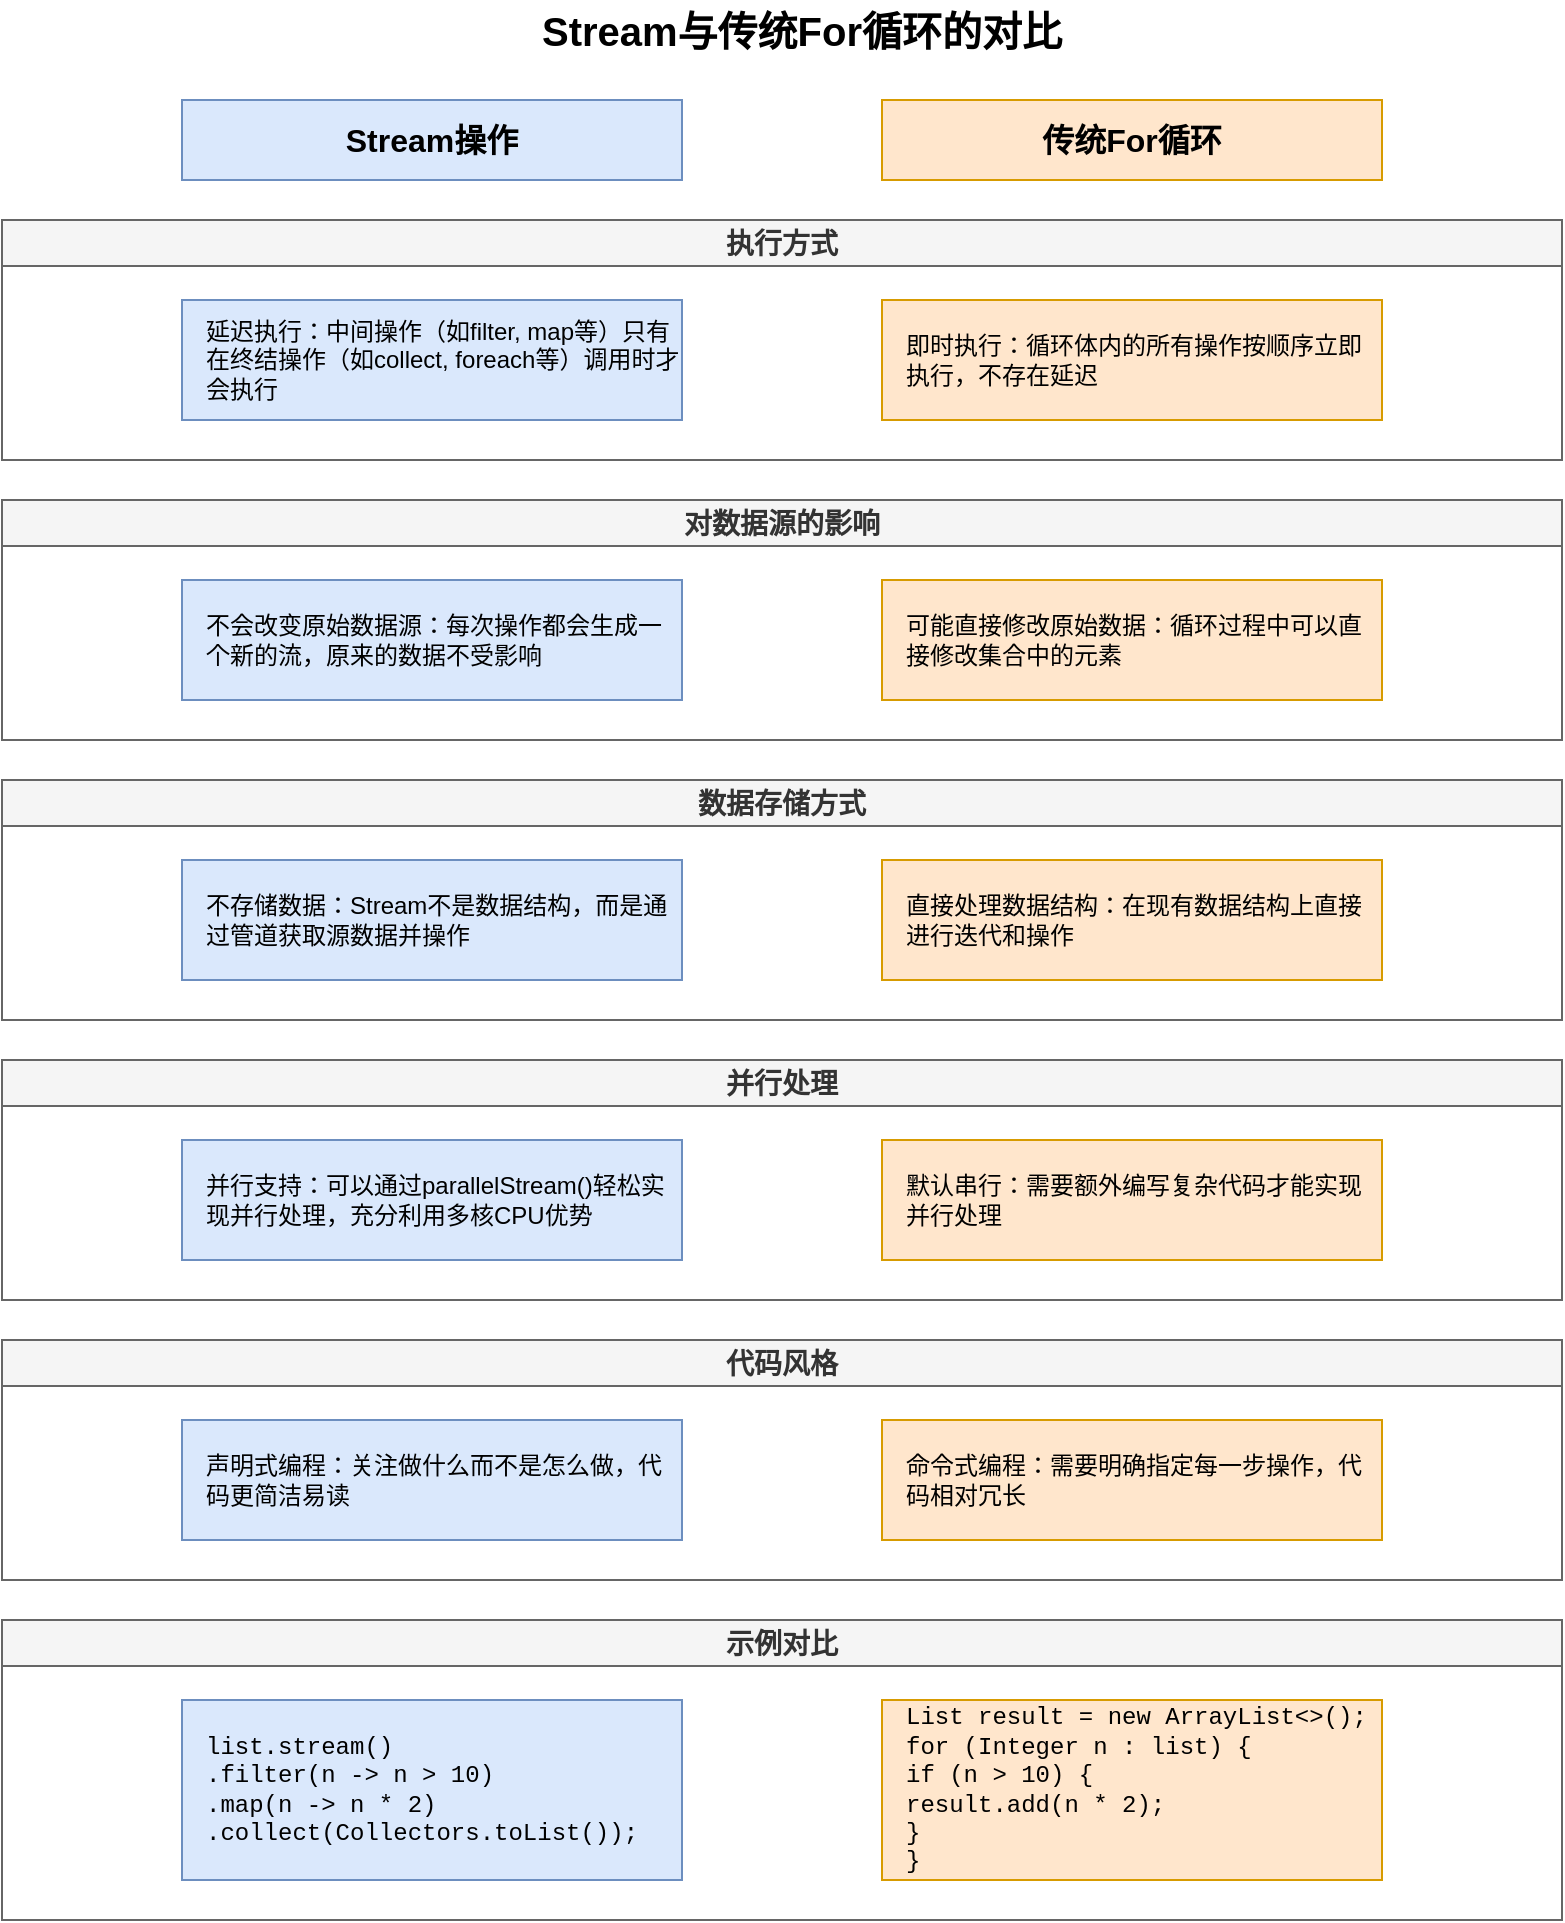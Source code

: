 <mxfile version="24.7.5">
  <diagram name="第 1 页" id="nv_u26HUysKKsIoTy5mf">
    <mxGraphModel dx="849" dy="425" grid="1" gridSize="10" guides="1" tooltips="1" connect="1" arrows="1" fold="1" page="1" pageScale="1" pageWidth="827" pageHeight="1169" math="0" shadow="0">
      <root>
        <mxCell id="0" />
        <mxCell id="1" parent="0" />
        <mxCell id="EWQR0wD9L3Sro-KmUWIz-32" value="Stream与传统For循环的对比" style="text;html=1;strokeColor=none;fillColor=none;align=center;verticalAlign=middle;whiteSpace=wrap;rounded=0;fontSize=20;fontStyle=1" vertex="1" parent="1">
          <mxGeometry x="260" y="20" width="340" height="30" as="geometry" />
        </mxCell>
        <mxCell id="EWQR0wD9L3Sro-KmUWIz-33" value="Stream操作" style="rounded=0;whiteSpace=wrap;html=1;fillColor=#dae8fc;strokeColor=#6c8ebf;fontSize=16;fontStyle=1" vertex="1" parent="1">
          <mxGeometry x="120" y="70" width="250" height="40" as="geometry" />
        </mxCell>
        <mxCell id="EWQR0wD9L3Sro-KmUWIz-34" value="传统For循环" style="rounded=0;whiteSpace=wrap;html=1;fillColor=#ffe6cc;strokeColor=#d79b00;fontSize=16;fontStyle=1" vertex="1" parent="1">
          <mxGeometry x="470" y="70" width="250" height="40" as="geometry" />
        </mxCell>
        <mxCell id="EWQR0wD9L3Sro-KmUWIz-35" value="执行方式" style="swimlane;whiteSpace=wrap;html=1;fillColor=#f5f5f5;strokeColor=#666666;fontColor=#333333;fontSize=14;fontStyle=1" vertex="1" parent="1">
          <mxGeometry x="30" y="130" width="780" height="120" as="geometry">
            <mxRectangle x="30" y="130" width="100" height="30" as="alternateBounds" />
          </mxGeometry>
        </mxCell>
        <mxCell id="EWQR0wD9L3Sro-KmUWIz-36" value="延迟执行：中间操作（如filter, map等）只有在终结操作（如collect, foreach等）调用时才会执行" style="rounded=0;whiteSpace=wrap;html=1;fillColor=#dae8fc;strokeColor=#6c8ebf;align=left;spacingLeft=10;" vertex="1" parent="EWQR0wD9L3Sro-KmUWIz-35">
          <mxGeometry x="90" y="40" width="250" height="60" as="geometry" />
        </mxCell>
        <mxCell id="EWQR0wD9L3Sro-KmUWIz-37" value="即时执行：循环体内的所有操作按顺序立即执行，不存在延迟" style="rounded=0;whiteSpace=wrap;html=1;fillColor=#ffe6cc;strokeColor=#d79b00;align=left;spacingLeft=10;" vertex="1" parent="EWQR0wD9L3Sro-KmUWIz-35">
          <mxGeometry x="440" y="40" width="250" height="60" as="geometry" />
        </mxCell>
        <mxCell id="EWQR0wD9L3Sro-KmUWIz-38" value="对数据源的影响" style="swimlane;whiteSpace=wrap;html=1;fillColor=#f5f5f5;strokeColor=#666666;fontColor=#333333;fontSize=14;fontStyle=1" vertex="1" parent="1">
          <mxGeometry x="30" y="270" width="780" height="120" as="geometry" />
        </mxCell>
        <mxCell id="EWQR0wD9L3Sro-KmUWIz-39" value="不会改变原始数据源：每次操作都会生成一个新的流，原来的数据不受影响" style="rounded=0;whiteSpace=wrap;html=1;fillColor=#dae8fc;strokeColor=#6c8ebf;align=left;spacingLeft=10;" vertex="1" parent="EWQR0wD9L3Sro-KmUWIz-38">
          <mxGeometry x="90" y="40" width="250" height="60" as="geometry" />
        </mxCell>
        <mxCell id="EWQR0wD9L3Sro-KmUWIz-40" value="可能直接修改原始数据：循环过程中可以直接修改集合中的元素" style="rounded=0;whiteSpace=wrap;html=1;fillColor=#ffe6cc;strokeColor=#d79b00;align=left;spacingLeft=10;" vertex="1" parent="EWQR0wD9L3Sro-KmUWIz-38">
          <mxGeometry x="440" y="40" width="250" height="60" as="geometry" />
        </mxCell>
        <mxCell id="EWQR0wD9L3Sro-KmUWIz-41" value="数据存储方式" style="swimlane;whiteSpace=wrap;html=1;fillColor=#f5f5f5;strokeColor=#666666;fontColor=#333333;fontSize=14;fontStyle=1" vertex="1" parent="1">
          <mxGeometry x="30" y="410" width="780" height="120" as="geometry" />
        </mxCell>
        <mxCell id="EWQR0wD9L3Sro-KmUWIz-42" value="不存储数据：Stream不是数据结构，而是通过管道获取源数据并操作" style="rounded=0;whiteSpace=wrap;html=1;fillColor=#dae8fc;strokeColor=#6c8ebf;align=left;spacingLeft=10;" vertex="1" parent="EWQR0wD9L3Sro-KmUWIz-41">
          <mxGeometry x="90" y="40" width="250" height="60" as="geometry" />
        </mxCell>
        <mxCell id="EWQR0wD9L3Sro-KmUWIz-43" value="直接处理数据结构：在现有数据结构上直接进行迭代和操作" style="rounded=0;whiteSpace=wrap;html=1;fillColor=#ffe6cc;strokeColor=#d79b00;align=left;spacingLeft=10;" vertex="1" parent="EWQR0wD9L3Sro-KmUWIz-41">
          <mxGeometry x="440" y="40" width="250" height="60" as="geometry" />
        </mxCell>
        <mxCell id="EWQR0wD9L3Sro-KmUWIz-44" value="并行处理" style="swimlane;whiteSpace=wrap;html=1;fillColor=#f5f5f5;strokeColor=#666666;fontColor=#333333;fontSize=14;fontStyle=1" vertex="1" parent="1">
          <mxGeometry x="30" y="550" width="780" height="120" as="geometry" />
        </mxCell>
        <mxCell id="EWQR0wD9L3Sro-KmUWIz-45" value="并行支持：可以通过parallelStream()轻松实现并行处理，充分利用多核CPU优势" style="rounded=0;whiteSpace=wrap;html=1;fillColor=#dae8fc;strokeColor=#6c8ebf;align=left;spacingLeft=10;" vertex="1" parent="EWQR0wD9L3Sro-KmUWIz-44">
          <mxGeometry x="90" y="40" width="250" height="60" as="geometry" />
        </mxCell>
        <mxCell id="EWQR0wD9L3Sro-KmUWIz-46" value="默认串行：需要额外编写复杂代码才能实现并行处理" style="rounded=0;whiteSpace=wrap;html=1;fillColor=#ffe6cc;strokeColor=#d79b00;align=left;spacingLeft=10;" vertex="1" parent="EWQR0wD9L3Sro-KmUWIz-44">
          <mxGeometry x="440" y="40" width="250" height="60" as="geometry" />
        </mxCell>
        <mxCell id="EWQR0wD9L3Sro-KmUWIz-47" value="代码风格" style="swimlane;whiteSpace=wrap;html=1;fillColor=#f5f5f5;strokeColor=#666666;fontColor=#333333;fontSize=14;fontStyle=1" vertex="1" parent="1">
          <mxGeometry x="30" y="690" width="780" height="120" as="geometry" />
        </mxCell>
        <mxCell id="EWQR0wD9L3Sro-KmUWIz-48" value="声明式编程：关注做什么而不是怎么做，代码更简洁易读" style="rounded=0;whiteSpace=wrap;html=1;fillColor=#dae8fc;strokeColor=#6c8ebf;align=left;spacingLeft=10;" vertex="1" parent="EWQR0wD9L3Sro-KmUWIz-47">
          <mxGeometry x="90" y="40" width="250" height="60" as="geometry" />
        </mxCell>
        <mxCell id="EWQR0wD9L3Sro-KmUWIz-49" value="命令式编程：需要明确指定每一步操作，代码相对冗长" style="rounded=0;whiteSpace=wrap;html=1;fillColor=#ffe6cc;strokeColor=#d79b00;align=left;spacingLeft=10;" vertex="1" parent="EWQR0wD9L3Sro-KmUWIz-47">
          <mxGeometry x="440" y="40" width="250" height="60" as="geometry" />
        </mxCell>
        <mxCell id="EWQR0wD9L3Sro-KmUWIz-50" value="示例对比" style="swimlane;whiteSpace=wrap;html=1;fillColor=#f5f5f5;strokeColor=#666666;fontColor=#333333;fontSize=14;fontStyle=1" vertex="1" parent="1">
          <mxGeometry x="30" y="830" width="780" height="150" as="geometry" />
        </mxCell>
        <mxCell id="EWQR0wD9L3Sro-KmUWIz-51" value="list.stream()&#xa;    .filter(n -&gt; n &gt; 10)&#xa;    .map(n -&gt; n * 2)&#xa;    .collect(Collectors.toList());" style="rounded=0;whiteSpace=wrap;html=1;fillColor=#dae8fc;strokeColor=#6c8ebf;align=left;spacingLeft=10;fontFamily=Courier New;" vertex="1" parent="EWQR0wD9L3Sro-KmUWIz-50">
          <mxGeometry x="90" y="40" width="250" height="90" as="geometry" />
        </mxCell>
        <mxCell id="EWQR0wD9L3Sro-KmUWIz-52" value="List&lt;Integer&gt; result = new ArrayList&lt;&gt;();&#xa;for (Integer n : list) {&#xa;    if (n &gt; 10) {&#xa;        result.add(n * 2);&#xa;    }&#xa;}" style="rounded=0;whiteSpace=wrap;html=1;fillColor=#ffe6cc;strokeColor=#d79b00;align=left;spacingLeft=10;fontFamily=Courier New;" vertex="1" parent="EWQR0wD9L3Sro-KmUWIz-50">
          <mxGeometry x="440" y="40" width="250" height="90" as="geometry" />
        </mxCell>
      </root>
    </mxGraphModel>
  </diagram>
</mxfile>
